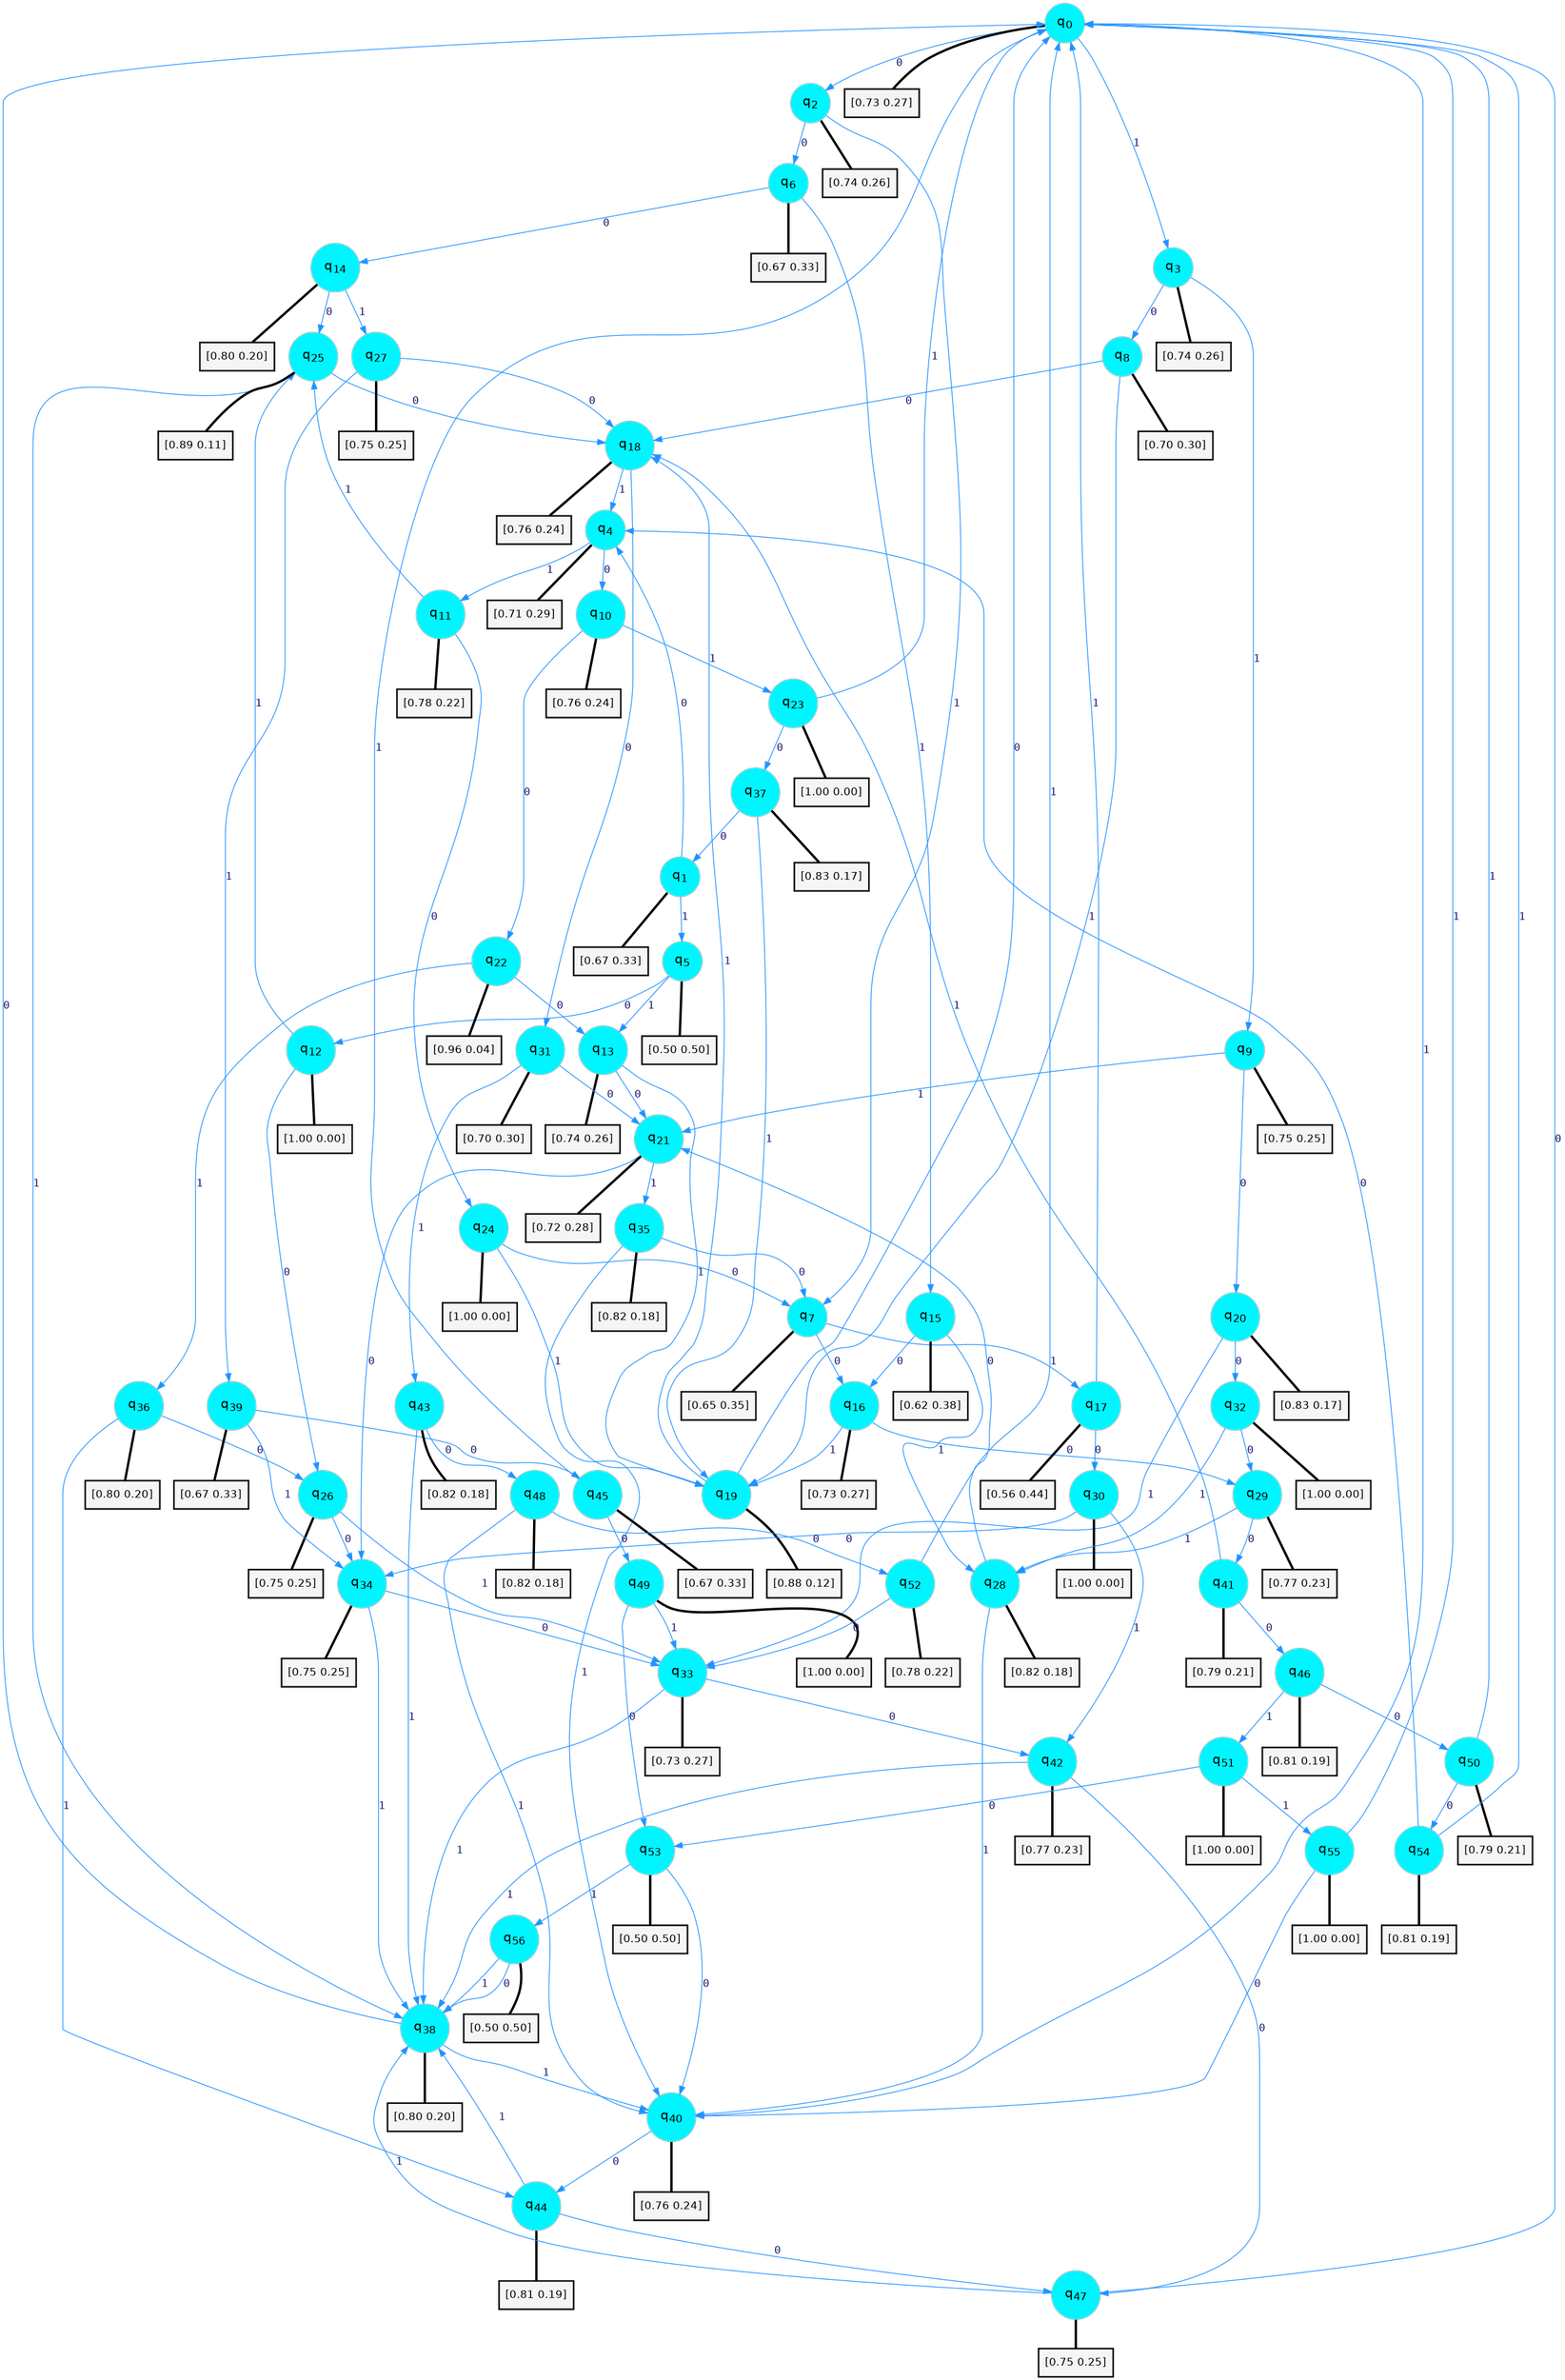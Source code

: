 digraph G {
graph [
bgcolor=transparent, dpi=300, rankdir=TD, size="40,25"];
node [
color=gray, fillcolor=turquoise1, fontcolor=black, fontname=Helvetica, fontsize=16, fontweight=bold, shape=circle, style=filled];
edge [
arrowsize=1, color=dodgerblue1, fontcolor=midnightblue, fontname=courier, fontweight=bold, penwidth=1, style=solid, weight=20];
0[label=<q<SUB>0</SUB>>];
1[label=<q<SUB>1</SUB>>];
2[label=<q<SUB>2</SUB>>];
3[label=<q<SUB>3</SUB>>];
4[label=<q<SUB>4</SUB>>];
5[label=<q<SUB>5</SUB>>];
6[label=<q<SUB>6</SUB>>];
7[label=<q<SUB>7</SUB>>];
8[label=<q<SUB>8</SUB>>];
9[label=<q<SUB>9</SUB>>];
10[label=<q<SUB>10</SUB>>];
11[label=<q<SUB>11</SUB>>];
12[label=<q<SUB>12</SUB>>];
13[label=<q<SUB>13</SUB>>];
14[label=<q<SUB>14</SUB>>];
15[label=<q<SUB>15</SUB>>];
16[label=<q<SUB>16</SUB>>];
17[label=<q<SUB>17</SUB>>];
18[label=<q<SUB>18</SUB>>];
19[label=<q<SUB>19</SUB>>];
20[label=<q<SUB>20</SUB>>];
21[label=<q<SUB>21</SUB>>];
22[label=<q<SUB>22</SUB>>];
23[label=<q<SUB>23</SUB>>];
24[label=<q<SUB>24</SUB>>];
25[label=<q<SUB>25</SUB>>];
26[label=<q<SUB>26</SUB>>];
27[label=<q<SUB>27</SUB>>];
28[label=<q<SUB>28</SUB>>];
29[label=<q<SUB>29</SUB>>];
30[label=<q<SUB>30</SUB>>];
31[label=<q<SUB>31</SUB>>];
32[label=<q<SUB>32</SUB>>];
33[label=<q<SUB>33</SUB>>];
34[label=<q<SUB>34</SUB>>];
35[label=<q<SUB>35</SUB>>];
36[label=<q<SUB>36</SUB>>];
37[label=<q<SUB>37</SUB>>];
38[label=<q<SUB>38</SUB>>];
39[label=<q<SUB>39</SUB>>];
40[label=<q<SUB>40</SUB>>];
41[label=<q<SUB>41</SUB>>];
42[label=<q<SUB>42</SUB>>];
43[label=<q<SUB>43</SUB>>];
44[label=<q<SUB>44</SUB>>];
45[label=<q<SUB>45</SUB>>];
46[label=<q<SUB>46</SUB>>];
47[label=<q<SUB>47</SUB>>];
48[label=<q<SUB>48</SUB>>];
49[label=<q<SUB>49</SUB>>];
50[label=<q<SUB>50</SUB>>];
51[label=<q<SUB>51</SUB>>];
52[label=<q<SUB>52</SUB>>];
53[label=<q<SUB>53</SUB>>];
54[label=<q<SUB>54</SUB>>];
55[label=<q<SUB>55</SUB>>];
56[label=<q<SUB>56</SUB>>];
57[label="[0.73 0.27]", shape=box,fontcolor=black, fontname=Helvetica, fontsize=14, penwidth=2, fillcolor=whitesmoke,color=black];
58[label="[0.67 0.33]", shape=box,fontcolor=black, fontname=Helvetica, fontsize=14, penwidth=2, fillcolor=whitesmoke,color=black];
59[label="[0.74 0.26]", shape=box,fontcolor=black, fontname=Helvetica, fontsize=14, penwidth=2, fillcolor=whitesmoke,color=black];
60[label="[0.74 0.26]", shape=box,fontcolor=black, fontname=Helvetica, fontsize=14, penwidth=2, fillcolor=whitesmoke,color=black];
61[label="[0.71 0.29]", shape=box,fontcolor=black, fontname=Helvetica, fontsize=14, penwidth=2, fillcolor=whitesmoke,color=black];
62[label="[0.50 0.50]", shape=box,fontcolor=black, fontname=Helvetica, fontsize=14, penwidth=2, fillcolor=whitesmoke,color=black];
63[label="[0.67 0.33]", shape=box,fontcolor=black, fontname=Helvetica, fontsize=14, penwidth=2, fillcolor=whitesmoke,color=black];
64[label="[0.65 0.35]", shape=box,fontcolor=black, fontname=Helvetica, fontsize=14, penwidth=2, fillcolor=whitesmoke,color=black];
65[label="[0.70 0.30]", shape=box,fontcolor=black, fontname=Helvetica, fontsize=14, penwidth=2, fillcolor=whitesmoke,color=black];
66[label="[0.75 0.25]", shape=box,fontcolor=black, fontname=Helvetica, fontsize=14, penwidth=2, fillcolor=whitesmoke,color=black];
67[label="[0.76 0.24]", shape=box,fontcolor=black, fontname=Helvetica, fontsize=14, penwidth=2, fillcolor=whitesmoke,color=black];
68[label="[0.78 0.22]", shape=box,fontcolor=black, fontname=Helvetica, fontsize=14, penwidth=2, fillcolor=whitesmoke,color=black];
69[label="[1.00 0.00]", shape=box,fontcolor=black, fontname=Helvetica, fontsize=14, penwidth=2, fillcolor=whitesmoke,color=black];
70[label="[0.74 0.26]", shape=box,fontcolor=black, fontname=Helvetica, fontsize=14, penwidth=2, fillcolor=whitesmoke,color=black];
71[label="[0.80 0.20]", shape=box,fontcolor=black, fontname=Helvetica, fontsize=14, penwidth=2, fillcolor=whitesmoke,color=black];
72[label="[0.62 0.38]", shape=box,fontcolor=black, fontname=Helvetica, fontsize=14, penwidth=2, fillcolor=whitesmoke,color=black];
73[label="[0.73 0.27]", shape=box,fontcolor=black, fontname=Helvetica, fontsize=14, penwidth=2, fillcolor=whitesmoke,color=black];
74[label="[0.56 0.44]", shape=box,fontcolor=black, fontname=Helvetica, fontsize=14, penwidth=2, fillcolor=whitesmoke,color=black];
75[label="[0.76 0.24]", shape=box,fontcolor=black, fontname=Helvetica, fontsize=14, penwidth=2, fillcolor=whitesmoke,color=black];
76[label="[0.88 0.12]", shape=box,fontcolor=black, fontname=Helvetica, fontsize=14, penwidth=2, fillcolor=whitesmoke,color=black];
77[label="[0.83 0.17]", shape=box,fontcolor=black, fontname=Helvetica, fontsize=14, penwidth=2, fillcolor=whitesmoke,color=black];
78[label="[0.72 0.28]", shape=box,fontcolor=black, fontname=Helvetica, fontsize=14, penwidth=2, fillcolor=whitesmoke,color=black];
79[label="[0.96 0.04]", shape=box,fontcolor=black, fontname=Helvetica, fontsize=14, penwidth=2, fillcolor=whitesmoke,color=black];
80[label="[1.00 0.00]", shape=box,fontcolor=black, fontname=Helvetica, fontsize=14, penwidth=2, fillcolor=whitesmoke,color=black];
81[label="[1.00 0.00]", shape=box,fontcolor=black, fontname=Helvetica, fontsize=14, penwidth=2, fillcolor=whitesmoke,color=black];
82[label="[0.89 0.11]", shape=box,fontcolor=black, fontname=Helvetica, fontsize=14, penwidth=2, fillcolor=whitesmoke,color=black];
83[label="[0.75 0.25]", shape=box,fontcolor=black, fontname=Helvetica, fontsize=14, penwidth=2, fillcolor=whitesmoke,color=black];
84[label="[0.75 0.25]", shape=box,fontcolor=black, fontname=Helvetica, fontsize=14, penwidth=2, fillcolor=whitesmoke,color=black];
85[label="[0.82 0.18]", shape=box,fontcolor=black, fontname=Helvetica, fontsize=14, penwidth=2, fillcolor=whitesmoke,color=black];
86[label="[0.77 0.23]", shape=box,fontcolor=black, fontname=Helvetica, fontsize=14, penwidth=2, fillcolor=whitesmoke,color=black];
87[label="[1.00 0.00]", shape=box,fontcolor=black, fontname=Helvetica, fontsize=14, penwidth=2, fillcolor=whitesmoke,color=black];
88[label="[0.70 0.30]", shape=box,fontcolor=black, fontname=Helvetica, fontsize=14, penwidth=2, fillcolor=whitesmoke,color=black];
89[label="[1.00 0.00]", shape=box,fontcolor=black, fontname=Helvetica, fontsize=14, penwidth=2, fillcolor=whitesmoke,color=black];
90[label="[0.73 0.27]", shape=box,fontcolor=black, fontname=Helvetica, fontsize=14, penwidth=2, fillcolor=whitesmoke,color=black];
91[label="[0.75 0.25]", shape=box,fontcolor=black, fontname=Helvetica, fontsize=14, penwidth=2, fillcolor=whitesmoke,color=black];
92[label="[0.82 0.18]", shape=box,fontcolor=black, fontname=Helvetica, fontsize=14, penwidth=2, fillcolor=whitesmoke,color=black];
93[label="[0.80 0.20]", shape=box,fontcolor=black, fontname=Helvetica, fontsize=14, penwidth=2, fillcolor=whitesmoke,color=black];
94[label="[0.83 0.17]", shape=box,fontcolor=black, fontname=Helvetica, fontsize=14, penwidth=2, fillcolor=whitesmoke,color=black];
95[label="[0.80 0.20]", shape=box,fontcolor=black, fontname=Helvetica, fontsize=14, penwidth=2, fillcolor=whitesmoke,color=black];
96[label="[0.67 0.33]", shape=box,fontcolor=black, fontname=Helvetica, fontsize=14, penwidth=2, fillcolor=whitesmoke,color=black];
97[label="[0.76 0.24]", shape=box,fontcolor=black, fontname=Helvetica, fontsize=14, penwidth=2, fillcolor=whitesmoke,color=black];
98[label="[0.79 0.21]", shape=box,fontcolor=black, fontname=Helvetica, fontsize=14, penwidth=2, fillcolor=whitesmoke,color=black];
99[label="[0.77 0.23]", shape=box,fontcolor=black, fontname=Helvetica, fontsize=14, penwidth=2, fillcolor=whitesmoke,color=black];
100[label="[0.82 0.18]", shape=box,fontcolor=black, fontname=Helvetica, fontsize=14, penwidth=2, fillcolor=whitesmoke,color=black];
101[label="[0.81 0.19]", shape=box,fontcolor=black, fontname=Helvetica, fontsize=14, penwidth=2, fillcolor=whitesmoke,color=black];
102[label="[0.67 0.33]", shape=box,fontcolor=black, fontname=Helvetica, fontsize=14, penwidth=2, fillcolor=whitesmoke,color=black];
103[label="[0.81 0.19]", shape=box,fontcolor=black, fontname=Helvetica, fontsize=14, penwidth=2, fillcolor=whitesmoke,color=black];
104[label="[0.75 0.25]", shape=box,fontcolor=black, fontname=Helvetica, fontsize=14, penwidth=2, fillcolor=whitesmoke,color=black];
105[label="[0.82 0.18]", shape=box,fontcolor=black, fontname=Helvetica, fontsize=14, penwidth=2, fillcolor=whitesmoke,color=black];
106[label="[1.00 0.00]", shape=box,fontcolor=black, fontname=Helvetica, fontsize=14, penwidth=2, fillcolor=whitesmoke,color=black];
107[label="[0.79 0.21]", shape=box,fontcolor=black, fontname=Helvetica, fontsize=14, penwidth=2, fillcolor=whitesmoke,color=black];
108[label="[1.00 0.00]", shape=box,fontcolor=black, fontname=Helvetica, fontsize=14, penwidth=2, fillcolor=whitesmoke,color=black];
109[label="[0.78 0.22]", shape=box,fontcolor=black, fontname=Helvetica, fontsize=14, penwidth=2, fillcolor=whitesmoke,color=black];
110[label="[0.50 0.50]", shape=box,fontcolor=black, fontname=Helvetica, fontsize=14, penwidth=2, fillcolor=whitesmoke,color=black];
111[label="[0.81 0.19]", shape=box,fontcolor=black, fontname=Helvetica, fontsize=14, penwidth=2, fillcolor=whitesmoke,color=black];
112[label="[1.00 0.00]", shape=box,fontcolor=black, fontname=Helvetica, fontsize=14, penwidth=2, fillcolor=whitesmoke,color=black];
113[label="[0.50 0.50]", shape=box,fontcolor=black, fontname=Helvetica, fontsize=14, penwidth=2, fillcolor=whitesmoke,color=black];
0->2 [label=0];
0->3 [label=1];
0->57 [arrowhead=none, penwidth=3,color=black];
1->4 [label=0];
1->5 [label=1];
1->58 [arrowhead=none, penwidth=3,color=black];
2->6 [label=0];
2->7 [label=1];
2->59 [arrowhead=none, penwidth=3,color=black];
3->8 [label=0];
3->9 [label=1];
3->60 [arrowhead=none, penwidth=3,color=black];
4->10 [label=0];
4->11 [label=1];
4->61 [arrowhead=none, penwidth=3,color=black];
5->12 [label=0];
5->13 [label=1];
5->62 [arrowhead=none, penwidth=3,color=black];
6->14 [label=0];
6->15 [label=1];
6->63 [arrowhead=none, penwidth=3,color=black];
7->16 [label=0];
7->17 [label=1];
7->64 [arrowhead=none, penwidth=3,color=black];
8->18 [label=0];
8->19 [label=1];
8->65 [arrowhead=none, penwidth=3,color=black];
9->20 [label=0];
9->21 [label=1];
9->66 [arrowhead=none, penwidth=3,color=black];
10->22 [label=0];
10->23 [label=1];
10->67 [arrowhead=none, penwidth=3,color=black];
11->24 [label=0];
11->25 [label=1];
11->68 [arrowhead=none, penwidth=3,color=black];
12->26 [label=0];
12->25 [label=1];
12->69 [arrowhead=none, penwidth=3,color=black];
13->21 [label=0];
13->19 [label=1];
13->70 [arrowhead=none, penwidth=3,color=black];
14->25 [label=0];
14->27 [label=1];
14->71 [arrowhead=none, penwidth=3,color=black];
15->16 [label=0];
15->28 [label=1];
15->72 [arrowhead=none, penwidth=3,color=black];
16->29 [label=0];
16->19 [label=1];
16->73 [arrowhead=none, penwidth=3,color=black];
17->30 [label=0];
17->0 [label=1];
17->74 [arrowhead=none, penwidth=3,color=black];
18->31 [label=0];
18->4 [label=1];
18->75 [arrowhead=none, penwidth=3,color=black];
19->0 [label=0];
19->18 [label=1];
19->76 [arrowhead=none, penwidth=3,color=black];
20->32 [label=0];
20->33 [label=1];
20->77 [arrowhead=none, penwidth=3,color=black];
21->34 [label=0];
21->35 [label=1];
21->78 [arrowhead=none, penwidth=3,color=black];
22->13 [label=0];
22->36 [label=1];
22->79 [arrowhead=none, penwidth=3,color=black];
23->37 [label=0];
23->0 [label=1];
23->80 [arrowhead=none, penwidth=3,color=black];
24->7 [label=0];
24->19 [label=1];
24->81 [arrowhead=none, penwidth=3,color=black];
25->18 [label=0];
25->38 [label=1];
25->82 [arrowhead=none, penwidth=3,color=black];
26->34 [label=0];
26->33 [label=1];
26->83 [arrowhead=none, penwidth=3,color=black];
27->18 [label=0];
27->39 [label=1];
27->84 [arrowhead=none, penwidth=3,color=black];
28->21 [label=0];
28->40 [label=1];
28->85 [arrowhead=none, penwidth=3,color=black];
29->41 [label=0];
29->28 [label=1];
29->86 [arrowhead=none, penwidth=3,color=black];
30->34 [label=0];
30->42 [label=1];
30->87 [arrowhead=none, penwidth=3,color=black];
31->21 [label=0];
31->43 [label=1];
31->88 [arrowhead=none, penwidth=3,color=black];
32->29 [label=0];
32->28 [label=1];
32->89 [arrowhead=none, penwidth=3,color=black];
33->42 [label=0];
33->38 [label=1];
33->90 [arrowhead=none, penwidth=3,color=black];
34->33 [label=0];
34->38 [label=1];
34->91 [arrowhead=none, penwidth=3,color=black];
35->7 [label=0];
35->40 [label=1];
35->92 [arrowhead=none, penwidth=3,color=black];
36->26 [label=0];
36->44 [label=1];
36->93 [arrowhead=none, penwidth=3,color=black];
37->1 [label=0];
37->19 [label=1];
37->94 [arrowhead=none, penwidth=3,color=black];
38->0 [label=0];
38->40 [label=1];
38->95 [arrowhead=none, penwidth=3,color=black];
39->45 [label=0];
39->34 [label=1];
39->96 [arrowhead=none, penwidth=3,color=black];
40->44 [label=0];
40->0 [label=1];
40->97 [arrowhead=none, penwidth=3,color=black];
41->46 [label=0];
41->18 [label=1];
41->98 [arrowhead=none, penwidth=3,color=black];
42->47 [label=0];
42->38 [label=1];
42->99 [arrowhead=none, penwidth=3,color=black];
43->48 [label=0];
43->38 [label=1];
43->100 [arrowhead=none, penwidth=3,color=black];
44->47 [label=0];
44->38 [label=1];
44->101 [arrowhead=none, penwidth=3,color=black];
45->49 [label=0];
45->0 [label=1];
45->102 [arrowhead=none, penwidth=3,color=black];
46->50 [label=0];
46->51 [label=1];
46->103 [arrowhead=none, penwidth=3,color=black];
47->0 [label=0];
47->38 [label=1];
47->104 [arrowhead=none, penwidth=3,color=black];
48->52 [label=0];
48->40 [label=1];
48->105 [arrowhead=none, penwidth=3,color=black];
49->53 [label=0];
49->33 [label=1];
49->106 [arrowhead=none, penwidth=3,color=black];
50->54 [label=0];
50->0 [label=1];
50->107 [arrowhead=none, penwidth=3,color=black];
51->53 [label=0];
51->55 [label=1];
51->108 [arrowhead=none, penwidth=3,color=black];
52->33 [label=0];
52->0 [label=1];
52->109 [arrowhead=none, penwidth=3,color=black];
53->40 [label=0];
53->56 [label=1];
53->110 [arrowhead=none, penwidth=3,color=black];
54->4 [label=0];
54->0 [label=1];
54->111 [arrowhead=none, penwidth=3,color=black];
55->40 [label=0];
55->0 [label=1];
55->112 [arrowhead=none, penwidth=3,color=black];
56->38 [label=0];
56->38 [label=1];
56->113 [arrowhead=none, penwidth=3,color=black];
}
